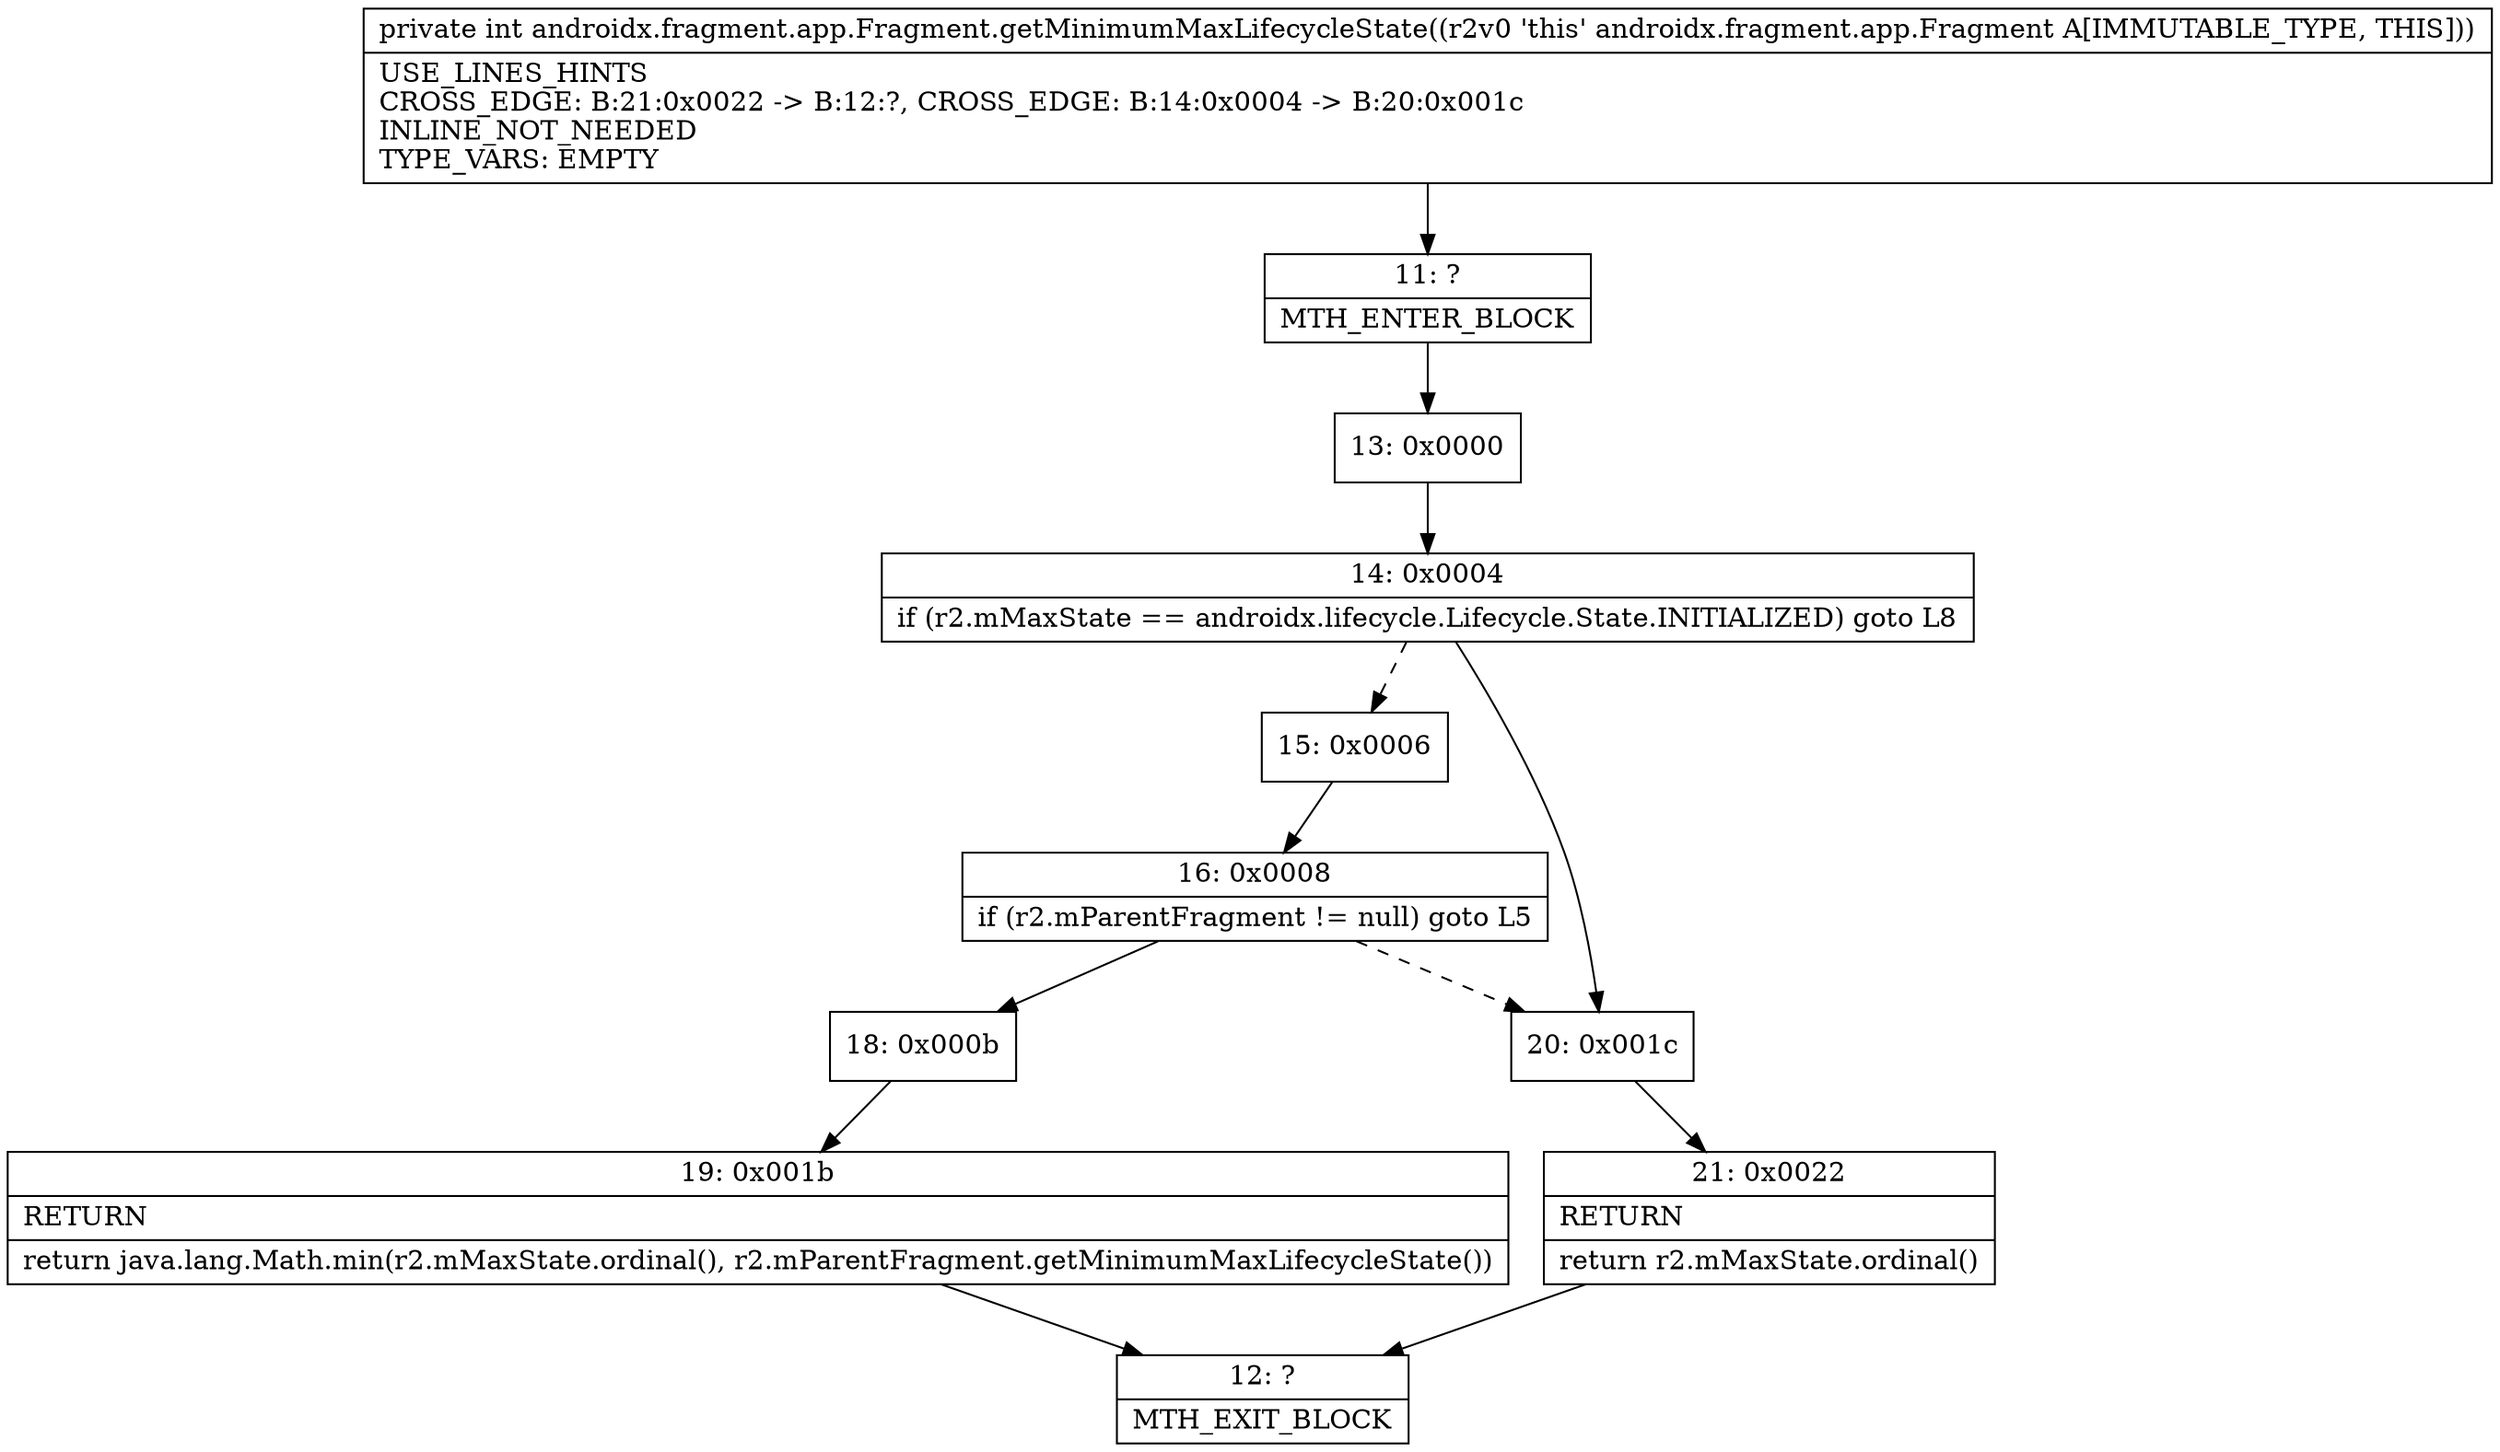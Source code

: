 digraph "CFG forandroidx.fragment.app.Fragment.getMinimumMaxLifecycleState()I" {
Node_11 [shape=record,label="{11\:\ ?|MTH_ENTER_BLOCK\l}"];
Node_13 [shape=record,label="{13\:\ 0x0000}"];
Node_14 [shape=record,label="{14\:\ 0x0004|if (r2.mMaxState == androidx.lifecycle.Lifecycle.State.INITIALIZED) goto L8\l}"];
Node_15 [shape=record,label="{15\:\ 0x0006}"];
Node_16 [shape=record,label="{16\:\ 0x0008|if (r2.mParentFragment != null) goto L5\l}"];
Node_18 [shape=record,label="{18\:\ 0x000b}"];
Node_19 [shape=record,label="{19\:\ 0x001b|RETURN\l|return java.lang.Math.min(r2.mMaxState.ordinal(), r2.mParentFragment.getMinimumMaxLifecycleState())\l}"];
Node_12 [shape=record,label="{12\:\ ?|MTH_EXIT_BLOCK\l}"];
Node_20 [shape=record,label="{20\:\ 0x001c}"];
Node_21 [shape=record,label="{21\:\ 0x0022|RETURN\l|return r2.mMaxState.ordinal()\l}"];
MethodNode[shape=record,label="{private int androidx.fragment.app.Fragment.getMinimumMaxLifecycleState((r2v0 'this' androidx.fragment.app.Fragment A[IMMUTABLE_TYPE, THIS]))  | USE_LINES_HINTS\lCROSS_EDGE: B:21:0x0022 \-\> B:12:?, CROSS_EDGE: B:14:0x0004 \-\> B:20:0x001c\lINLINE_NOT_NEEDED\lTYPE_VARS: EMPTY\l}"];
MethodNode -> Node_11;Node_11 -> Node_13;
Node_13 -> Node_14;
Node_14 -> Node_15[style=dashed];
Node_14 -> Node_20;
Node_15 -> Node_16;
Node_16 -> Node_18;
Node_16 -> Node_20[style=dashed];
Node_18 -> Node_19;
Node_19 -> Node_12;
Node_20 -> Node_21;
Node_21 -> Node_12;
}

